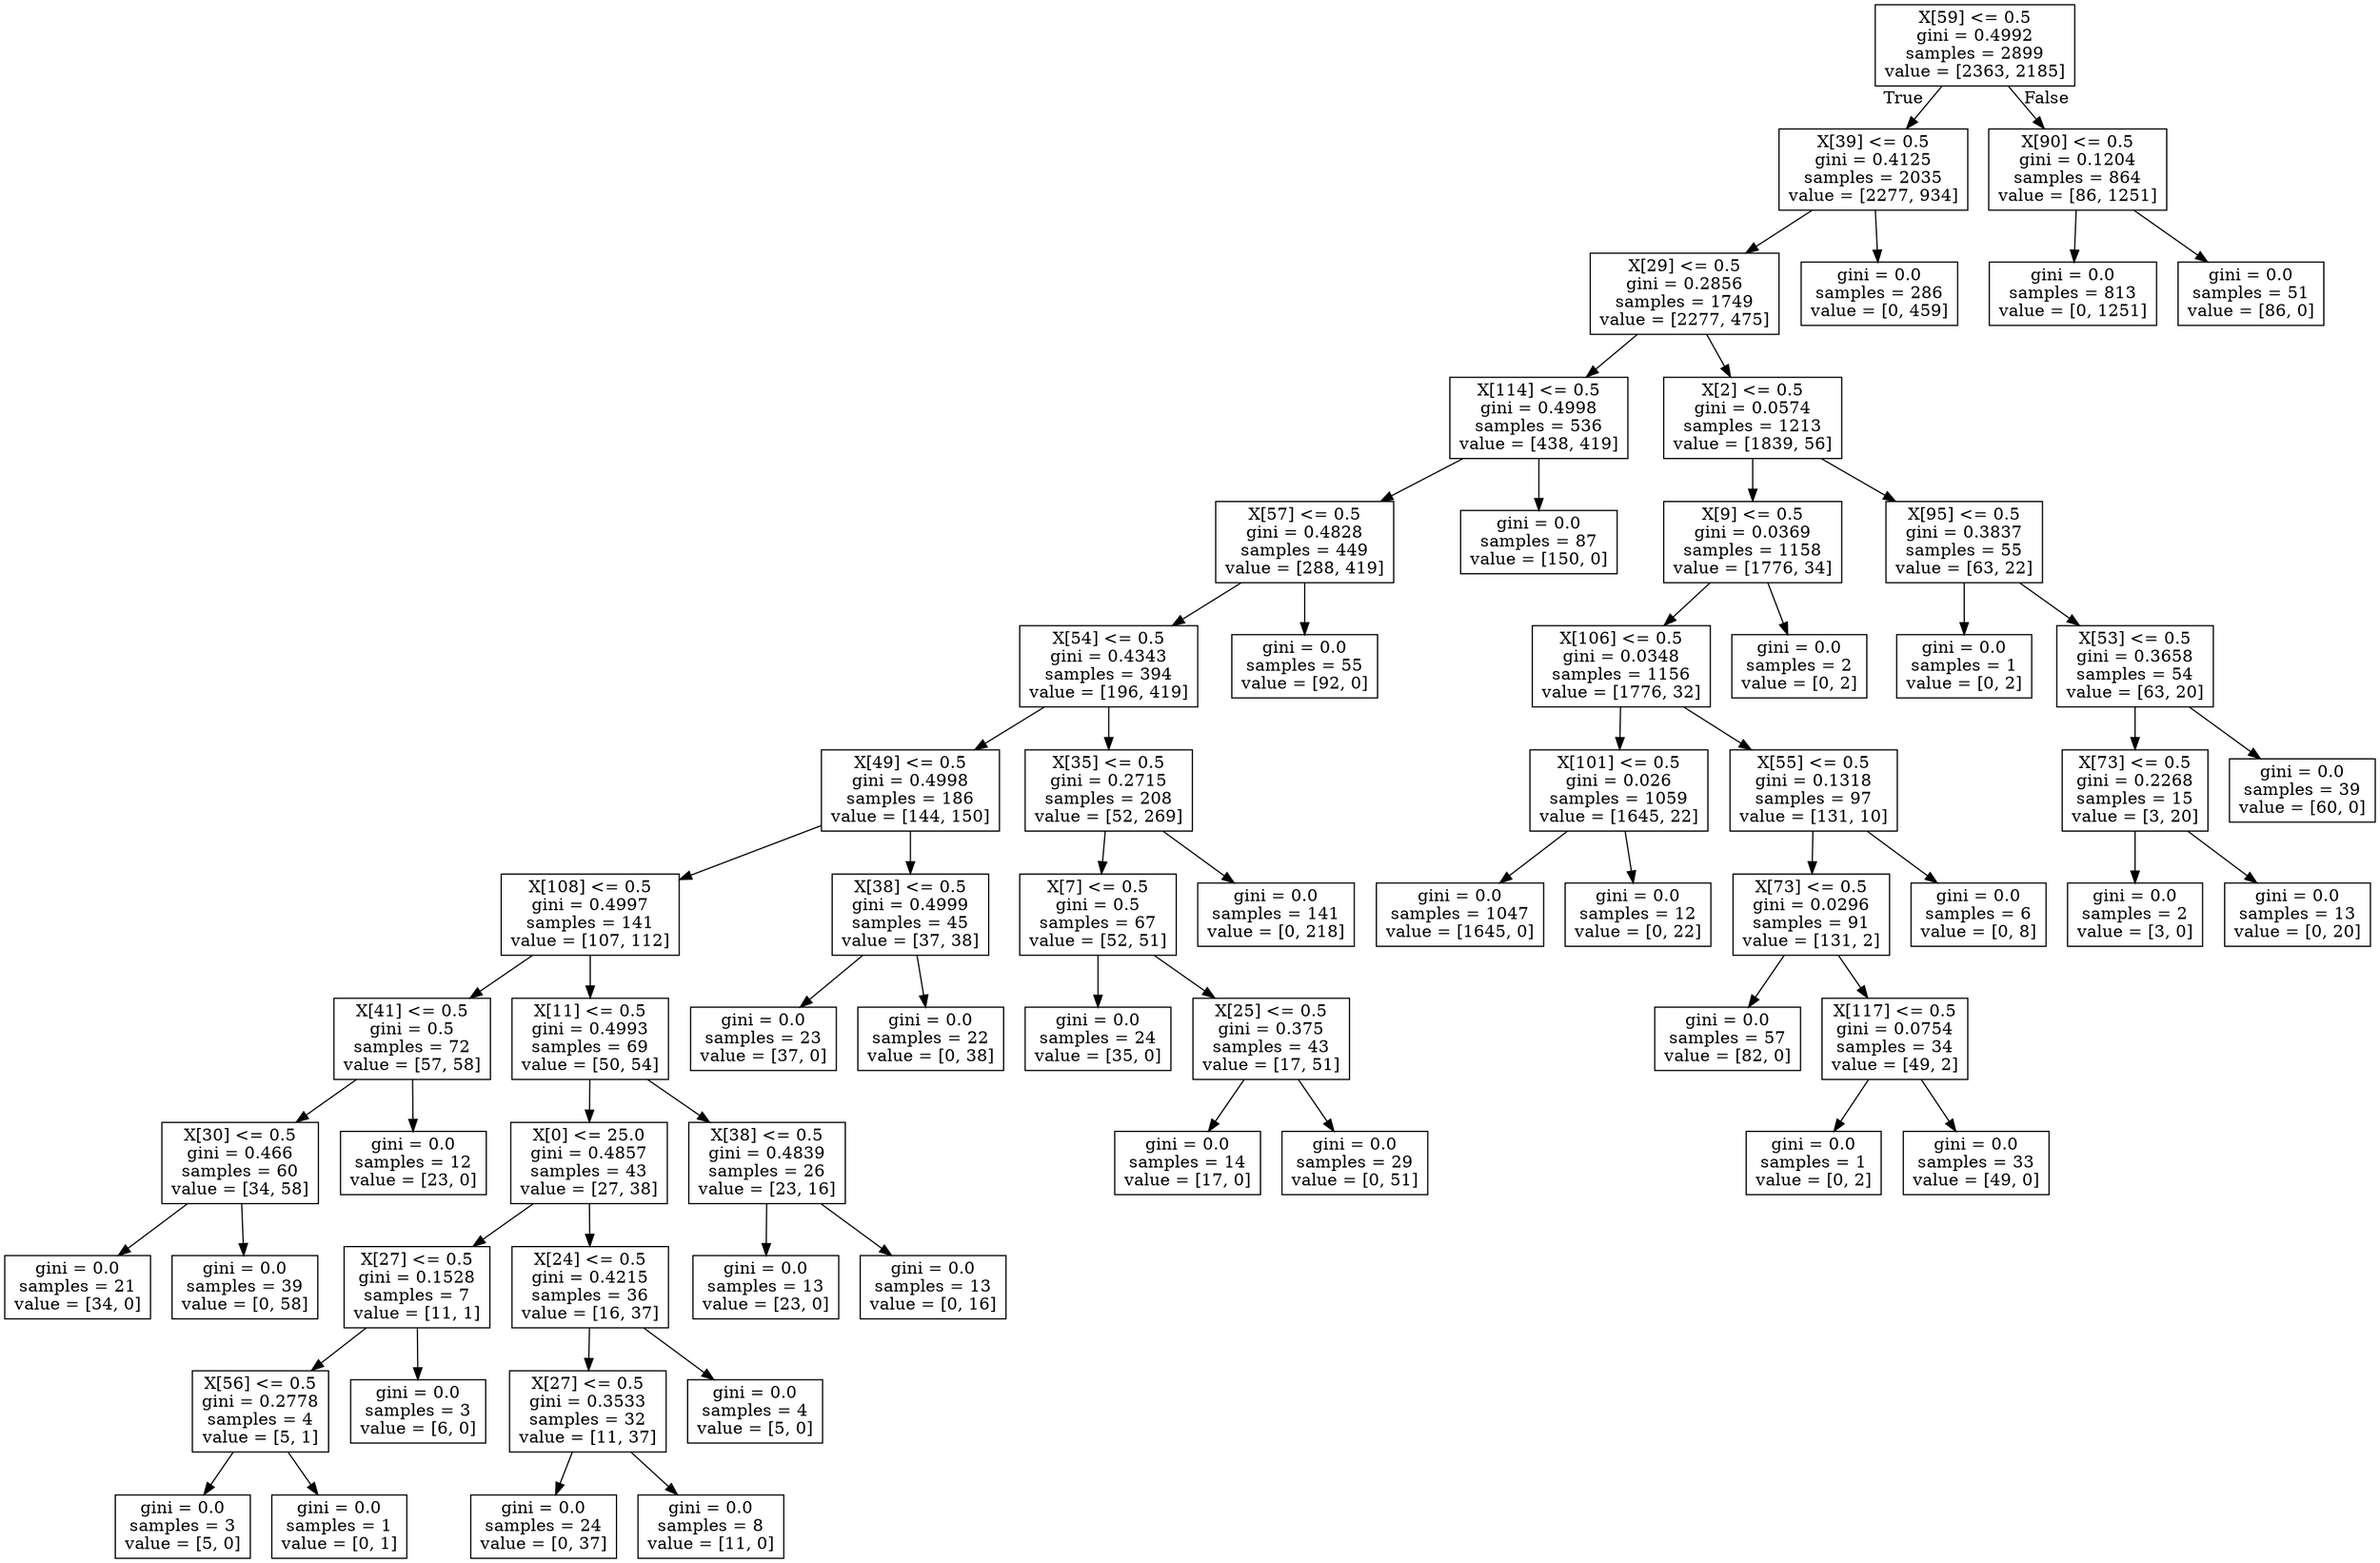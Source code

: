 digraph Tree {
node [shape=box] ;
0 [label="X[59] <= 0.5\ngini = 0.4992\nsamples = 2899\nvalue = [2363, 2185]"] ;
1 [label="X[39] <= 0.5\ngini = 0.4125\nsamples = 2035\nvalue = [2277, 934]"] ;
0 -> 1 [labeldistance=2.5, labelangle=45, headlabel="True"] ;
2 [label="X[29] <= 0.5\ngini = 0.2856\nsamples = 1749\nvalue = [2277, 475]"] ;
1 -> 2 ;
3 [label="X[114] <= 0.5\ngini = 0.4998\nsamples = 536\nvalue = [438, 419]"] ;
2 -> 3 ;
4 [label="X[57] <= 0.5\ngini = 0.4828\nsamples = 449\nvalue = [288, 419]"] ;
3 -> 4 ;
5 [label="X[54] <= 0.5\ngini = 0.4343\nsamples = 394\nvalue = [196, 419]"] ;
4 -> 5 ;
6 [label="X[49] <= 0.5\ngini = 0.4998\nsamples = 186\nvalue = [144, 150]"] ;
5 -> 6 ;
7 [label="X[108] <= 0.5\ngini = 0.4997\nsamples = 141\nvalue = [107, 112]"] ;
6 -> 7 ;
8 [label="X[41] <= 0.5\ngini = 0.5\nsamples = 72\nvalue = [57, 58]"] ;
7 -> 8 ;
9 [label="X[30] <= 0.5\ngini = 0.466\nsamples = 60\nvalue = [34, 58]"] ;
8 -> 9 ;
10 [label="gini = 0.0\nsamples = 21\nvalue = [34, 0]"] ;
9 -> 10 ;
11 [label="gini = 0.0\nsamples = 39\nvalue = [0, 58]"] ;
9 -> 11 ;
12 [label="gini = 0.0\nsamples = 12\nvalue = [23, 0]"] ;
8 -> 12 ;
13 [label="X[11] <= 0.5\ngini = 0.4993\nsamples = 69\nvalue = [50, 54]"] ;
7 -> 13 ;
14 [label="X[0] <= 25.0\ngini = 0.4857\nsamples = 43\nvalue = [27, 38]"] ;
13 -> 14 ;
15 [label="X[27] <= 0.5\ngini = 0.1528\nsamples = 7\nvalue = [11, 1]"] ;
14 -> 15 ;
16 [label="X[56] <= 0.5\ngini = 0.2778\nsamples = 4\nvalue = [5, 1]"] ;
15 -> 16 ;
17 [label="gini = 0.0\nsamples = 3\nvalue = [5, 0]"] ;
16 -> 17 ;
18 [label="gini = 0.0\nsamples = 1\nvalue = [0, 1]"] ;
16 -> 18 ;
19 [label="gini = 0.0\nsamples = 3\nvalue = [6, 0]"] ;
15 -> 19 ;
20 [label="X[24] <= 0.5\ngini = 0.4215\nsamples = 36\nvalue = [16, 37]"] ;
14 -> 20 ;
21 [label="X[27] <= 0.5\ngini = 0.3533\nsamples = 32\nvalue = [11, 37]"] ;
20 -> 21 ;
22 [label="gini = 0.0\nsamples = 24\nvalue = [0, 37]"] ;
21 -> 22 ;
23 [label="gini = 0.0\nsamples = 8\nvalue = [11, 0]"] ;
21 -> 23 ;
24 [label="gini = 0.0\nsamples = 4\nvalue = [5, 0]"] ;
20 -> 24 ;
25 [label="X[38] <= 0.5\ngini = 0.4839\nsamples = 26\nvalue = [23, 16]"] ;
13 -> 25 ;
26 [label="gini = 0.0\nsamples = 13\nvalue = [23, 0]"] ;
25 -> 26 ;
27 [label="gini = 0.0\nsamples = 13\nvalue = [0, 16]"] ;
25 -> 27 ;
28 [label="X[38] <= 0.5\ngini = 0.4999\nsamples = 45\nvalue = [37, 38]"] ;
6 -> 28 ;
29 [label="gini = 0.0\nsamples = 23\nvalue = [37, 0]"] ;
28 -> 29 ;
30 [label="gini = 0.0\nsamples = 22\nvalue = [0, 38]"] ;
28 -> 30 ;
31 [label="X[35] <= 0.5\ngini = 0.2715\nsamples = 208\nvalue = [52, 269]"] ;
5 -> 31 ;
32 [label="X[7] <= 0.5\ngini = 0.5\nsamples = 67\nvalue = [52, 51]"] ;
31 -> 32 ;
33 [label="gini = 0.0\nsamples = 24\nvalue = [35, 0]"] ;
32 -> 33 ;
34 [label="X[25] <= 0.5\ngini = 0.375\nsamples = 43\nvalue = [17, 51]"] ;
32 -> 34 ;
35 [label="gini = 0.0\nsamples = 14\nvalue = [17, 0]"] ;
34 -> 35 ;
36 [label="gini = 0.0\nsamples = 29\nvalue = [0, 51]"] ;
34 -> 36 ;
37 [label="gini = 0.0\nsamples = 141\nvalue = [0, 218]"] ;
31 -> 37 ;
38 [label="gini = 0.0\nsamples = 55\nvalue = [92, 0]"] ;
4 -> 38 ;
39 [label="gini = 0.0\nsamples = 87\nvalue = [150, 0]"] ;
3 -> 39 ;
40 [label="X[2] <= 0.5\ngini = 0.0574\nsamples = 1213\nvalue = [1839, 56]"] ;
2 -> 40 ;
41 [label="X[9] <= 0.5\ngini = 0.0369\nsamples = 1158\nvalue = [1776, 34]"] ;
40 -> 41 ;
42 [label="X[106] <= 0.5\ngini = 0.0348\nsamples = 1156\nvalue = [1776, 32]"] ;
41 -> 42 ;
43 [label="X[101] <= 0.5\ngini = 0.026\nsamples = 1059\nvalue = [1645, 22]"] ;
42 -> 43 ;
44 [label="gini = 0.0\nsamples = 1047\nvalue = [1645, 0]"] ;
43 -> 44 ;
45 [label="gini = 0.0\nsamples = 12\nvalue = [0, 22]"] ;
43 -> 45 ;
46 [label="X[55] <= 0.5\ngini = 0.1318\nsamples = 97\nvalue = [131, 10]"] ;
42 -> 46 ;
47 [label="X[73] <= 0.5\ngini = 0.0296\nsamples = 91\nvalue = [131, 2]"] ;
46 -> 47 ;
48 [label="gini = 0.0\nsamples = 57\nvalue = [82, 0]"] ;
47 -> 48 ;
49 [label="X[117] <= 0.5\ngini = 0.0754\nsamples = 34\nvalue = [49, 2]"] ;
47 -> 49 ;
50 [label="gini = 0.0\nsamples = 1\nvalue = [0, 2]"] ;
49 -> 50 ;
51 [label="gini = 0.0\nsamples = 33\nvalue = [49, 0]"] ;
49 -> 51 ;
52 [label="gini = 0.0\nsamples = 6\nvalue = [0, 8]"] ;
46 -> 52 ;
53 [label="gini = 0.0\nsamples = 2\nvalue = [0, 2]"] ;
41 -> 53 ;
54 [label="X[95] <= 0.5\ngini = 0.3837\nsamples = 55\nvalue = [63, 22]"] ;
40 -> 54 ;
55 [label="gini = 0.0\nsamples = 1\nvalue = [0, 2]"] ;
54 -> 55 ;
56 [label="X[53] <= 0.5\ngini = 0.3658\nsamples = 54\nvalue = [63, 20]"] ;
54 -> 56 ;
57 [label="X[73] <= 0.5\ngini = 0.2268\nsamples = 15\nvalue = [3, 20]"] ;
56 -> 57 ;
58 [label="gini = 0.0\nsamples = 2\nvalue = [3, 0]"] ;
57 -> 58 ;
59 [label="gini = 0.0\nsamples = 13\nvalue = [0, 20]"] ;
57 -> 59 ;
60 [label="gini = 0.0\nsamples = 39\nvalue = [60, 0]"] ;
56 -> 60 ;
61 [label="gini = 0.0\nsamples = 286\nvalue = [0, 459]"] ;
1 -> 61 ;
62 [label="X[90] <= 0.5\ngini = 0.1204\nsamples = 864\nvalue = [86, 1251]"] ;
0 -> 62 [labeldistance=2.5, labelangle=-45, headlabel="False"] ;
63 [label="gini = 0.0\nsamples = 813\nvalue = [0, 1251]"] ;
62 -> 63 ;
64 [label="gini = 0.0\nsamples = 51\nvalue = [86, 0]"] ;
62 -> 64 ;
}